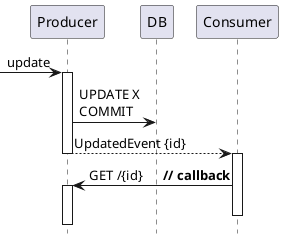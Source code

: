 @startuml
'title Consumer Callback Race vs Produce DB Replication
hide footbox
participant Producer
participant Consumer order 99
participant DB

-> Producer++:update
Producer -> DB: UPDATE X\nCOMMIT
Consumer<--Producer--: UpdatedEvent {id}
Consumer++
Consumer->Producer++: GET /{id}      **// callback**

'⭐uncomment below
'Producer->DB.replica: SELECT

'Consumer<--Producer--: <font color=red>stale data
'DB -> DB.replica: **<font color=red>replicate X**

Consumer--

@enduml